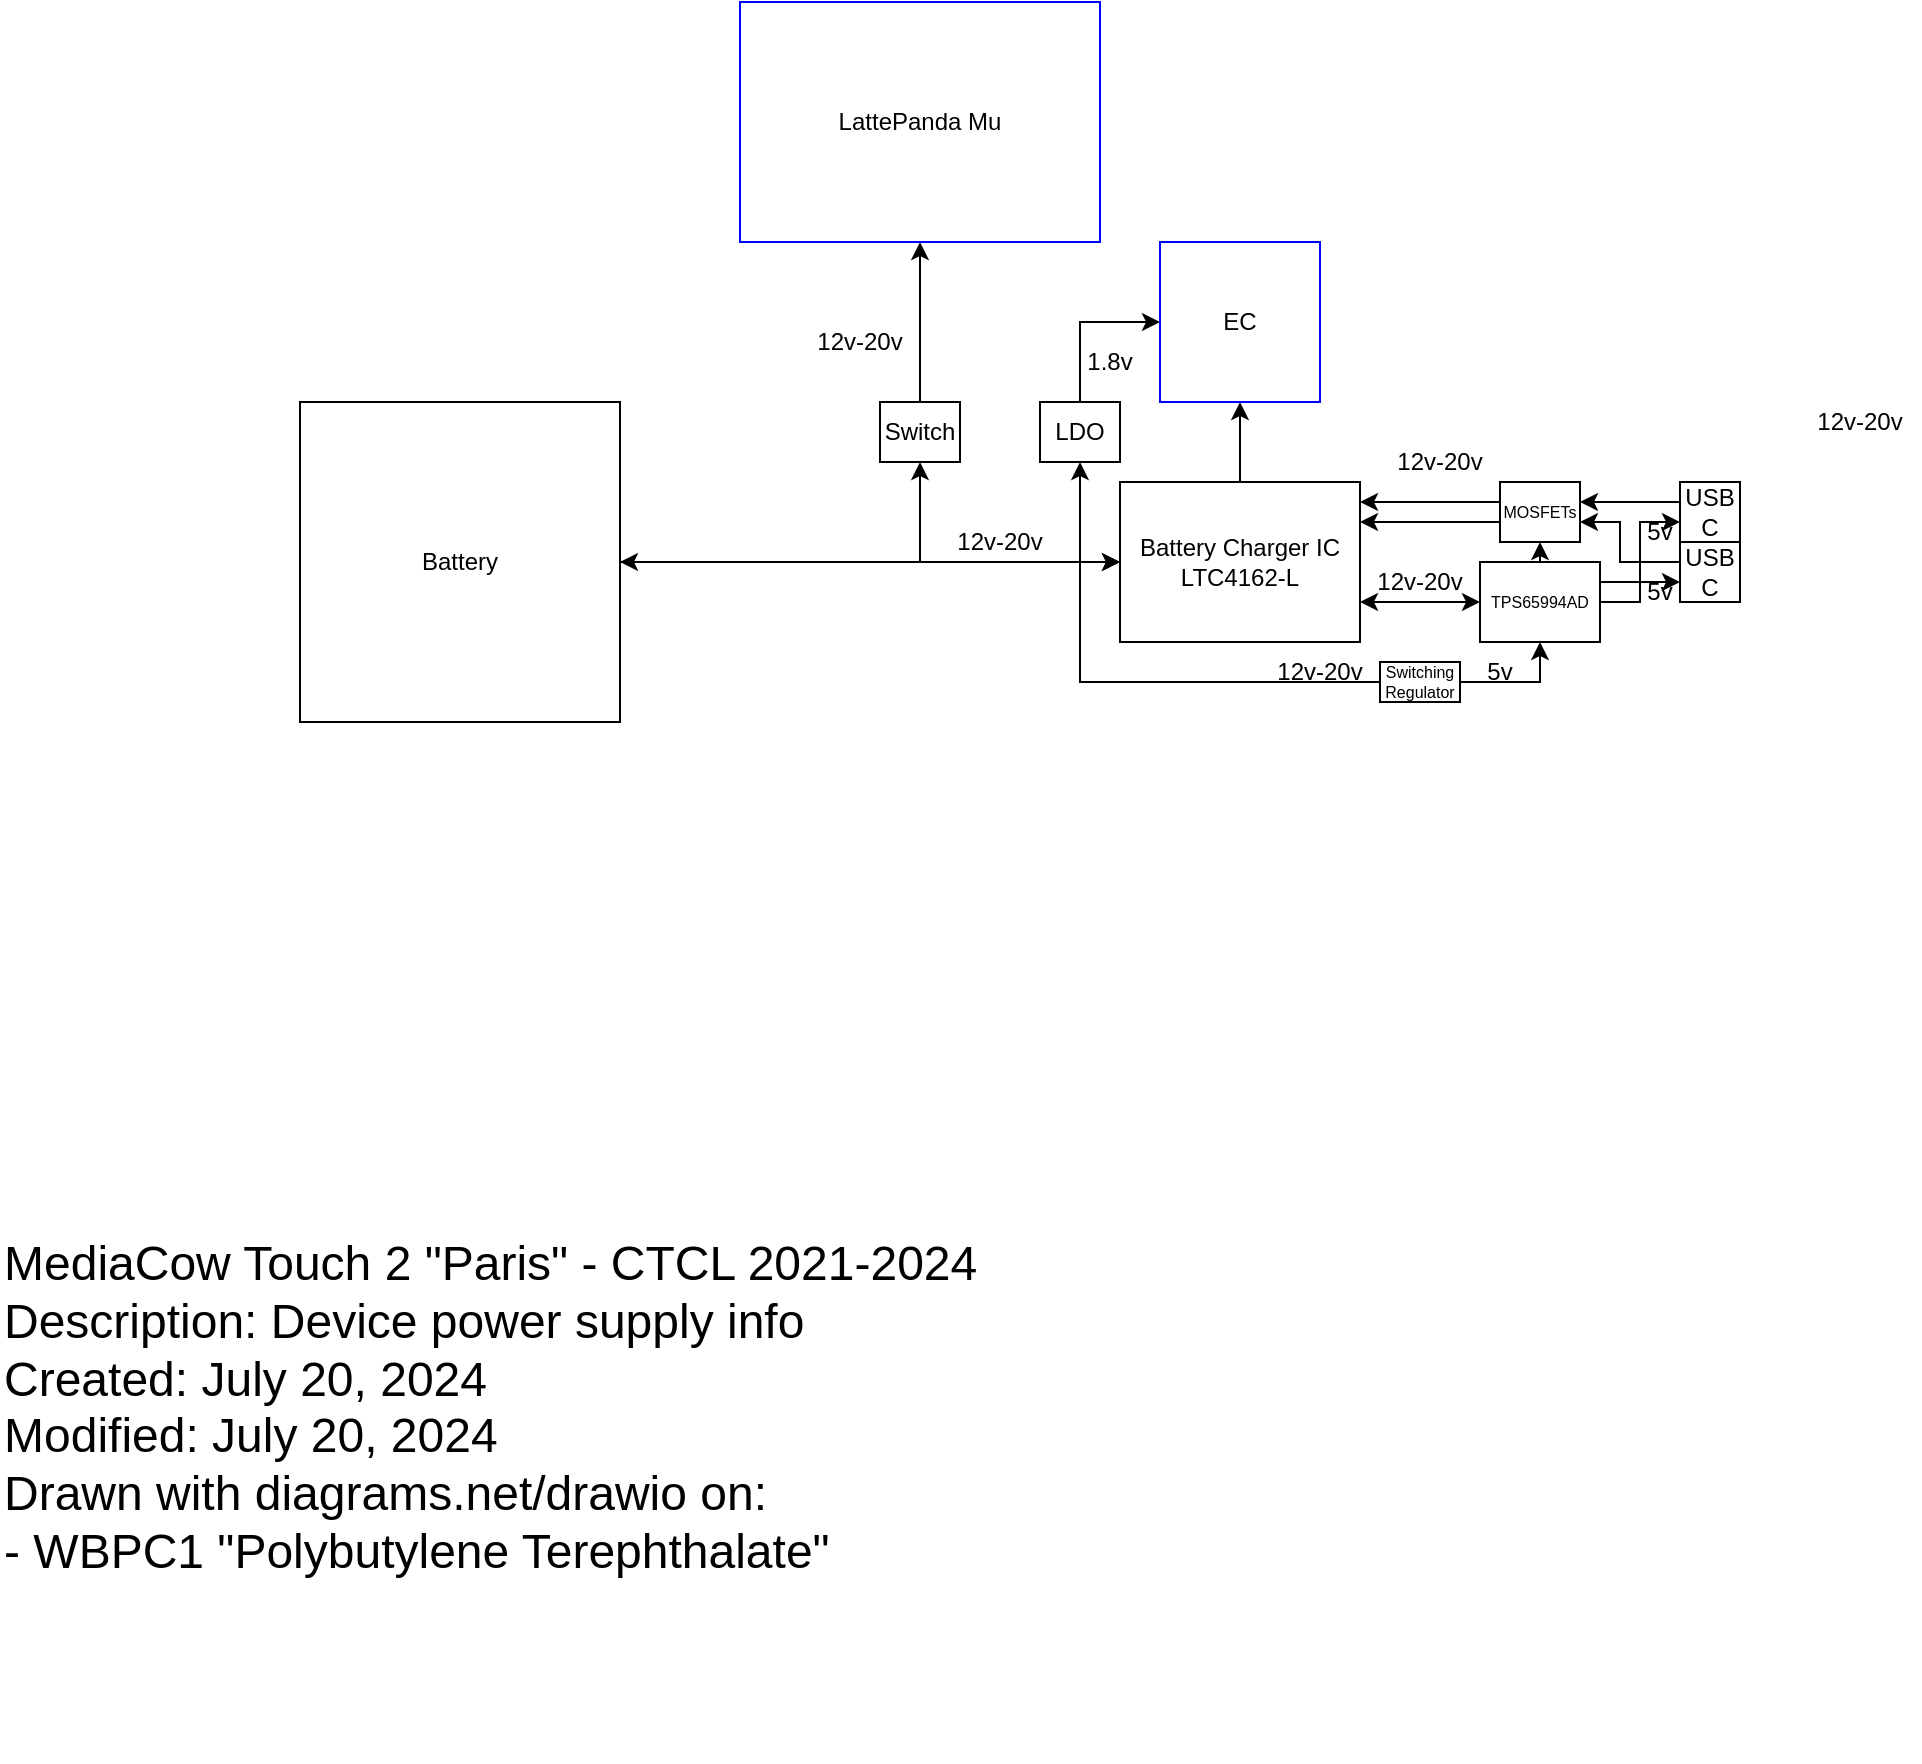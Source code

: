 <mxfile version="24.7.5">
  <diagram name="Page-1" id="LVdLgsCtn19d_F_rj66w">
    <mxGraphModel dx="326" dy="191" grid="1" gridSize="10" guides="1" tooltips="1" connect="1" arrows="1" fold="1" page="1" pageScale="1" pageWidth="1654" pageHeight="1169" math="0" shadow="0">
      <root>
        <mxCell id="0" />
        <mxCell id="1" parent="0" />
        <mxCell id="58WdJwZh6YiTNtyLG-hr-2" value="MediaCow Touch 2 &quot;Paris&quot; - CTCL 2021-2024&lt;br style=&quot;font-size: 24px;&quot;&gt;Description: Device power supply info&lt;div&gt;&lt;div style=&quot;font-size: 24px;&quot;&gt;Created: July 20, 2024&lt;/div&gt;&lt;div style=&quot;font-size: 24px;&quot;&gt;Modified: July 20, 2024&lt;br&gt;Drawn with diagrams.net/drawio on:&lt;/div&gt;&lt;div style=&quot;font-size: 24px;&quot;&gt;- WBPC1 &quot;Polybutylene Terephthalate&quot;&lt;/div&gt;&lt;div style=&quot;font-size: 24px;&quot;&gt;&lt;br&gt;&lt;/div&gt;&lt;/div&gt;" style="text;html=1;align=left;verticalAlign=top;whiteSpace=wrap;rounded=0;fontSize=24;" parent="1" vertex="1">
          <mxGeometry y="890" width="563.57" height="270" as="geometry" />
        </mxCell>
        <mxCell id="ajmuirxgLFwVkuoWpSge-5" style="edgeStyle=orthogonalEdgeStyle;rounded=0;orthogonalLoop=1;jettySize=auto;html=1;exitX=1;exitY=0.5;exitDx=0;exitDy=0;entryX=0.5;entryY=1;entryDx=0;entryDy=0;" parent="1" source="ajmuirxgLFwVkuoWpSge-1" target="ajmuirxgLFwVkuoWpSge-4" edge="1">
          <mxGeometry relative="1" as="geometry" />
        </mxCell>
        <mxCell id="ajmuirxgLFwVkuoWpSge-1" value="Battery" style="whiteSpace=wrap;html=1;aspect=fixed;" parent="1" vertex="1">
          <mxGeometry x="150" y="480" width="160" height="160" as="geometry" />
        </mxCell>
        <mxCell id="ajmuirxgLFwVkuoWpSge-3" style="edgeStyle=orthogonalEdgeStyle;rounded=0;orthogonalLoop=1;jettySize=auto;html=1;exitX=0;exitY=0.5;exitDx=0;exitDy=0;startArrow=classic;startFill=1;" parent="1" source="ajmuirxgLFwVkuoWpSge-2" target="ajmuirxgLFwVkuoWpSge-1" edge="1">
          <mxGeometry relative="1" as="geometry" />
        </mxCell>
        <mxCell id="ajmuirxgLFwVkuoWpSge-9" style="edgeStyle=orthogonalEdgeStyle;rounded=0;orthogonalLoop=1;jettySize=auto;html=1;exitX=0.5;exitY=0;exitDx=0;exitDy=0;entryX=0.5;entryY=1;entryDx=0;entryDy=0;" parent="1" source="ajmuirxgLFwVkuoWpSge-2" target="ajmuirxgLFwVkuoWpSge-7" edge="1">
          <mxGeometry relative="1" as="geometry" />
        </mxCell>
        <mxCell id="ajmuirxgLFwVkuoWpSge-11" style="edgeStyle=orthogonalEdgeStyle;rounded=0;orthogonalLoop=1;jettySize=auto;html=1;exitX=0;exitY=0.5;exitDx=0;exitDy=0;entryX=0.5;entryY=1;entryDx=0;entryDy=0;" parent="1" source="ajmuirxgLFwVkuoWpSge-2" target="ajmuirxgLFwVkuoWpSge-10" edge="1">
          <mxGeometry relative="1" as="geometry" />
        </mxCell>
        <mxCell id="ajmuirxgLFwVkuoWpSge-2" value="&lt;div&gt;Battery Charger IC&lt;br&gt;&lt;/div&gt;LTC4162-L" style="rounded=0;whiteSpace=wrap;html=1;points=[[1,0,0,0,10],[1,0,0,0,20],[1,0,0,0,30],[1,0,0,0,40],[1,0,0,0,50],[1,0,0,0,60],[1,0,0,0,70],[0,0,0,0,10],[0,0,0,0,20],[0,0,0,0,30],[0,0,0,0,40],[0,0,0,0,50],[0,0,0,0,60],[0,0,0,0,70],[0,0,0,10,0],[0,0,0,20,0],[0,0,0,30,0],[0,0,0,40,0],[0,0,0,50,0],[0,0,0,60,0],[0,0,0,70,0],[0,0,0,80,0],[0,0,0,90,0],[0,0,0,100,0],[0,0,0,110,0],[0,1,0,10,0],[0,1,0,20,0],[0,1,0,30,0],[0,1,0,40,0],[0,1,0,50,0],[0,1,0,60,0],[0,1,0,70,0],[0,1,0,80,0],[0,1,0,90,0],[0,1,0,100,0],[0,1,0,110,0]];" parent="1" vertex="1">
          <mxGeometry x="560" y="520" width="120" height="80" as="geometry" />
        </mxCell>
        <mxCell id="ajmuirxgLFwVkuoWpSge-16" style="edgeStyle=orthogonalEdgeStyle;rounded=0;orthogonalLoop=1;jettySize=auto;html=1;exitX=0.5;exitY=0;exitDx=0;exitDy=0;" parent="1" source="ajmuirxgLFwVkuoWpSge-4" target="ajmuirxgLFwVkuoWpSge-15" edge="1">
          <mxGeometry relative="1" as="geometry" />
        </mxCell>
        <mxCell id="ajmuirxgLFwVkuoWpSge-4" value="Switch&lt;div&gt;&lt;/div&gt;" style="rounded=0;whiteSpace=wrap;html=1;" parent="1" vertex="1">
          <mxGeometry x="440" y="480" width="40" height="30" as="geometry" />
        </mxCell>
        <mxCell id="ajmuirxgLFwVkuoWpSge-6" value="12v-20v" style="text;html=1;align=center;verticalAlign=middle;whiteSpace=wrap;rounded=0;" parent="1" vertex="1">
          <mxGeometry x="470" y="540" width="60" height="20" as="geometry" />
        </mxCell>
        <mxCell id="ajmuirxgLFwVkuoWpSge-7" value="&lt;span style=&quot;font-size: 12px;&quot;&gt;EC&lt;/span&gt;" style="rounded=0;whiteSpace=wrap;html=1;strokeColor=#0000FF;fontSize=8;" parent="1" vertex="1">
          <mxGeometry x="580" y="400" width="80" height="80" as="geometry" />
        </mxCell>
        <mxCell id="ajmuirxgLFwVkuoWpSge-12" style="edgeStyle=orthogonalEdgeStyle;rounded=0;orthogonalLoop=1;jettySize=auto;html=1;exitX=0.5;exitY=0;exitDx=0;exitDy=0;entryX=0;entryY=0.5;entryDx=0;entryDy=0;" parent="1" source="ajmuirxgLFwVkuoWpSge-10" target="ajmuirxgLFwVkuoWpSge-7" edge="1">
          <mxGeometry relative="1" as="geometry" />
        </mxCell>
        <mxCell id="ajmuirxgLFwVkuoWpSge-10" value="LDO&lt;div&gt;&lt;/div&gt;" style="rounded=0;whiteSpace=wrap;html=1;" parent="1" vertex="1">
          <mxGeometry x="520" y="480" width="40" height="30" as="geometry" />
        </mxCell>
        <mxCell id="ajmuirxgLFwVkuoWpSge-13" value="1.8v" style="text;html=1;align=center;verticalAlign=middle;whiteSpace=wrap;rounded=0;" parent="1" vertex="1">
          <mxGeometry x="540" y="450" width="30" height="20" as="geometry" />
        </mxCell>
        <mxCell id="ajmuirxgLFwVkuoWpSge-15" value="LattePanda Mu" style="rounded=0;whiteSpace=wrap;html=1;strokeColor=#0000FF;" parent="1" vertex="1">
          <mxGeometry x="370" y="280" width="180" height="120" as="geometry" />
        </mxCell>
        <mxCell id="ajmuirxgLFwVkuoWpSge-17" value="12v-20v" style="text;html=1;align=center;verticalAlign=middle;whiteSpace=wrap;rounded=0;" parent="1" vertex="1">
          <mxGeometry x="400" y="440" width="60" height="20" as="geometry" />
        </mxCell>
        <mxCell id="ajmuirxgLFwVkuoWpSge-21" value="TPS65994AD" style="rounded=0;whiteSpace=wrap;html=1;fontSize=8;" parent="1" vertex="1">
          <mxGeometry x="740" y="560" width="60" height="40" as="geometry" />
        </mxCell>
        <mxCell id="ajmuirxgLFwVkuoWpSge-25" style="edgeStyle=orthogonalEdgeStyle;rounded=0;orthogonalLoop=1;jettySize=auto;html=1;exitX=0;exitY=0.5;exitDx=0;exitDy=0;entryX=1;entryY=0.75;entryDx=0;entryDy=0;startArrow=classic;startFill=1;" parent="1" source="ajmuirxgLFwVkuoWpSge-21" target="ajmuirxgLFwVkuoWpSge-2" edge="1">
          <mxGeometry relative="1" as="geometry" />
        </mxCell>
        <mxCell id="ajmuirxgLFwVkuoWpSge-26" value="12v-20v" style="text;html=1;align=center;verticalAlign=middle;whiteSpace=wrap;rounded=0;" parent="1" vertex="1">
          <mxGeometry x="680" y="560" width="60" height="20" as="geometry" />
        </mxCell>
        <mxCell id="ajmuirxgLFwVkuoWpSge-27" value="12v-20v" style="text;html=1;align=center;verticalAlign=middle;whiteSpace=wrap;rounded=0;" parent="1" vertex="1">
          <mxGeometry x="900" y="480" width="60" height="20" as="geometry" />
        </mxCell>
        <mxCell id="pzQFrJguLR1O66XxCnbH-7" style="edgeStyle=orthogonalEdgeStyle;rounded=0;orthogonalLoop=1;jettySize=auto;html=1;exitX=0;exitY=0;exitDx=0;exitDy=20;exitPerimeter=0;entryX=1;entryY=0;entryDx=0;entryDy=20;entryPerimeter=0;" edge="1" parent="1" source="pzQFrJguLR1O66XxCnbH-1" target="ajmuirxgLFwVkuoWpSge-2">
          <mxGeometry relative="1" as="geometry">
            <mxPoint x="710" y="540" as="targetPoint" />
          </mxGeometry>
        </mxCell>
        <mxCell id="pzQFrJguLR1O66XxCnbH-8" style="edgeStyle=orthogonalEdgeStyle;rounded=0;orthogonalLoop=1;jettySize=auto;html=1;exitX=0;exitY=0;exitDx=0;exitDy=10;exitPerimeter=0;entryX=1;entryY=0;entryDx=0;entryDy=10;entryPerimeter=0;" edge="1" parent="1" source="pzQFrJguLR1O66XxCnbH-1" target="ajmuirxgLFwVkuoWpSge-2">
          <mxGeometry relative="1" as="geometry">
            <mxPoint x="700" y="510" as="targetPoint" />
          </mxGeometry>
        </mxCell>
        <mxCell id="pzQFrJguLR1O66XxCnbH-1" value="MOSFETs" style="rounded=0;whiteSpace=wrap;html=1;fontSize=8;points=[[1,0,0,0,10],[1,0,0,0,20],[0,0,0,0,10],[0,0,0,0,20],[0,0,0,10,0],[0,0,0,20,0],[0,0,0,30,0],[0,1,0,10,0],[0,1,0,20,0],[0,1,0,30,0]];" vertex="1" parent="1">
          <mxGeometry x="750" y="520" width="40" height="30" as="geometry" />
        </mxCell>
        <mxCell id="pzQFrJguLR1O66XxCnbH-6" style="edgeStyle=orthogonalEdgeStyle;rounded=0;orthogonalLoop=1;jettySize=auto;html=1;exitX=0.5;exitY=0;exitDx=0;exitDy=0;entryX=0;entryY=1;entryDx=20;entryDy=0;entryPerimeter=0;" edge="1" parent="1" source="ajmuirxgLFwVkuoWpSge-21" target="pzQFrJguLR1O66XxCnbH-1">
          <mxGeometry relative="1" as="geometry" />
        </mxCell>
        <mxCell id="pzQFrJguLR1O66XxCnbH-9" value="12v-20v" style="text;html=1;align=center;verticalAlign=middle;whiteSpace=wrap;rounded=0;" vertex="1" parent="1">
          <mxGeometry x="690" y="500" width="60" height="20" as="geometry" />
        </mxCell>
        <mxCell id="pzQFrJguLR1O66XxCnbH-12" style="edgeStyle=orthogonalEdgeStyle;rounded=0;orthogonalLoop=1;jettySize=auto;html=1;exitX=1;exitY=0.5;exitDx=0;exitDy=0;entryX=0.5;entryY=1;entryDx=0;entryDy=0;" edge="1" parent="1" source="pzQFrJguLR1O66XxCnbH-10" target="ajmuirxgLFwVkuoWpSge-21">
          <mxGeometry relative="1" as="geometry" />
        </mxCell>
        <mxCell id="pzQFrJguLR1O66XxCnbH-10" value="Switching Regulator&lt;div style=&quot;font-size: 8px;&quot;&gt;&lt;/div&gt;" style="rounded=0;whiteSpace=wrap;html=1;fontSize=8;" vertex="1" parent="1">
          <mxGeometry x="690" y="610" width="40" height="20" as="geometry" />
        </mxCell>
        <mxCell id="pzQFrJguLR1O66XxCnbH-11" style="edgeStyle=orthogonalEdgeStyle;rounded=0;orthogonalLoop=1;jettySize=auto;html=1;exitX=0;exitY=0.5;exitDx=0;exitDy=0;entryX=0;entryY=0;entryDx=0;entryDy=40;entryPerimeter=0;" edge="1" parent="1" source="pzQFrJguLR1O66XxCnbH-10" target="ajmuirxgLFwVkuoWpSge-2">
          <mxGeometry relative="1" as="geometry" />
        </mxCell>
        <mxCell id="pzQFrJguLR1O66XxCnbH-13" value="12v-20v" style="text;html=1;align=center;verticalAlign=middle;whiteSpace=wrap;rounded=0;" vertex="1" parent="1">
          <mxGeometry x="630" y="610" width="60" height="10" as="geometry" />
        </mxCell>
        <mxCell id="pzQFrJguLR1O66XxCnbH-15" value="5v" style="text;html=1;align=center;verticalAlign=middle;whiteSpace=wrap;rounded=0;" vertex="1" parent="1">
          <mxGeometry x="740" y="610" width="20" height="10" as="geometry" />
        </mxCell>
        <mxCell id="pzQFrJguLR1O66XxCnbH-24" value="USB C" style="rounded=0;whiteSpace=wrap;html=1;points=[[1,0,0,0,10],[1,0,0,0,20],[0,0,0,0,10],[0,0,0,0,20],[0,0,0,10,0],[0,0,0,20,0],[0,1,0,10,0],[0,1,0,20,0]]&#xa;;" vertex="1" parent="1">
          <mxGeometry x="840" y="520" width="30" height="30" as="geometry" />
        </mxCell>
        <mxCell id="pzQFrJguLR1O66XxCnbH-25" value="USB C" style="rounded=0;whiteSpace=wrap;html=1;points=[[1,0,0,0,10],[1,0,0,0,20],[0,0,0,0,10],[0,0,0,0,20],[0,0,0,10,0],[0,0,0,20,0],[0,1,0,10,0],[0,1,0,20,0]]&#xa;;" vertex="1" parent="1">
          <mxGeometry x="840" y="550" width="30" height="30" as="geometry" />
        </mxCell>
        <mxCell id="pzQFrJguLR1O66XxCnbH-26" style="edgeStyle=orthogonalEdgeStyle;rounded=0;orthogonalLoop=1;jettySize=auto;html=1;exitX=0;exitY=0;exitDx=0;exitDy=10;exitPerimeter=0;entryX=1;entryY=0;entryDx=0;entryDy=10;entryPerimeter=0;" edge="1" parent="1" source="pzQFrJguLR1O66XxCnbH-24" target="pzQFrJguLR1O66XxCnbH-1">
          <mxGeometry relative="1" as="geometry" />
        </mxCell>
        <mxCell id="pzQFrJguLR1O66XxCnbH-27" style="edgeStyle=orthogonalEdgeStyle;rounded=0;orthogonalLoop=1;jettySize=auto;html=1;exitX=0;exitY=0;exitDx=0;exitDy=10;exitPerimeter=0;entryX=1;entryY=0;entryDx=0;entryDy=20;entryPerimeter=0;" edge="1" parent="1" source="pzQFrJguLR1O66XxCnbH-25" target="pzQFrJguLR1O66XxCnbH-1">
          <mxGeometry relative="1" as="geometry">
            <Array as="points">
              <mxPoint x="810" y="560" />
              <mxPoint x="810" y="540" />
            </Array>
          </mxGeometry>
        </mxCell>
        <mxCell id="pzQFrJguLR1O66XxCnbH-28" style="edgeStyle=orthogonalEdgeStyle;rounded=0;orthogonalLoop=1;jettySize=auto;html=1;exitX=1;exitY=0.25;exitDx=0;exitDy=0;entryX=0;entryY=0;entryDx=0;entryDy=20;entryPerimeter=0;" edge="1" parent="1" source="ajmuirxgLFwVkuoWpSge-21" target="pzQFrJguLR1O66XxCnbH-24">
          <mxGeometry relative="1" as="geometry" />
        </mxCell>
        <mxCell id="pzQFrJguLR1O66XxCnbH-29" style="edgeStyle=orthogonalEdgeStyle;rounded=0;orthogonalLoop=1;jettySize=auto;html=1;exitX=1;exitY=0.5;exitDx=0;exitDy=0;entryX=0;entryY=0;entryDx=0;entryDy=20;entryPerimeter=0;" edge="1" parent="1" source="ajmuirxgLFwVkuoWpSge-21" target="pzQFrJguLR1O66XxCnbH-25">
          <mxGeometry relative="1" as="geometry" />
        </mxCell>
        <mxCell id="pzQFrJguLR1O66XxCnbH-30" value="5v" style="text;html=1;align=center;verticalAlign=middle;whiteSpace=wrap;rounded=0;" vertex="1" parent="1">
          <mxGeometry x="820" y="570" width="20" height="10" as="geometry" />
        </mxCell>
        <mxCell id="pzQFrJguLR1O66XxCnbH-31" value="5v" style="text;html=1;align=center;verticalAlign=middle;whiteSpace=wrap;rounded=0;" vertex="1" parent="1">
          <mxGeometry x="820" y="540" width="20" height="10" as="geometry" />
        </mxCell>
      </root>
    </mxGraphModel>
  </diagram>
</mxfile>
